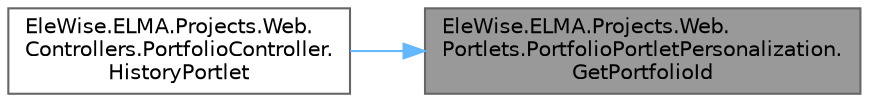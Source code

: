 digraph "EleWise.ELMA.Projects.Web.Portlets.PortfolioPortletPersonalization.GetPortfolioId"
{
 // LATEX_PDF_SIZE
  bgcolor="transparent";
  edge [fontname=Helvetica,fontsize=10,labelfontname=Helvetica,labelfontsize=10];
  node [fontname=Helvetica,fontsize=10,shape=box,height=0.2,width=0.4];
  rankdir="RL";
  Node1 [id="Node000001",label="EleWise.ELMA.Projects.Web.\lPortlets.PortfolioPortletPersonalization.\lGetPortfolioId",height=0.2,width=0.4,color="gray40", fillcolor="grey60", style="filled", fontcolor="black",tooltip="Получить идентификатор портфеля проектовИдентификатор портфеля проектов"];
  Node1 -> Node2 [id="edge1_Node000001_Node000002",dir="back",color="steelblue1",style="solid",tooltip=" "];
  Node2 [id="Node000002",label="EleWise.ELMA.Projects.Web.\lControllers.PortfolioController.\lHistoryPortlet",height=0.2,width=0.4,color="grey40", fillcolor="white", style="filled",URL="$class_ele_wise_1_1_e_l_m_a_1_1_projects_1_1_web_1_1_controllers_1_1_portfolio_controller.html#ae2dc25894570e97277ad77c2784b1ddf",tooltip="Портлет истории по портфелю"];
}
